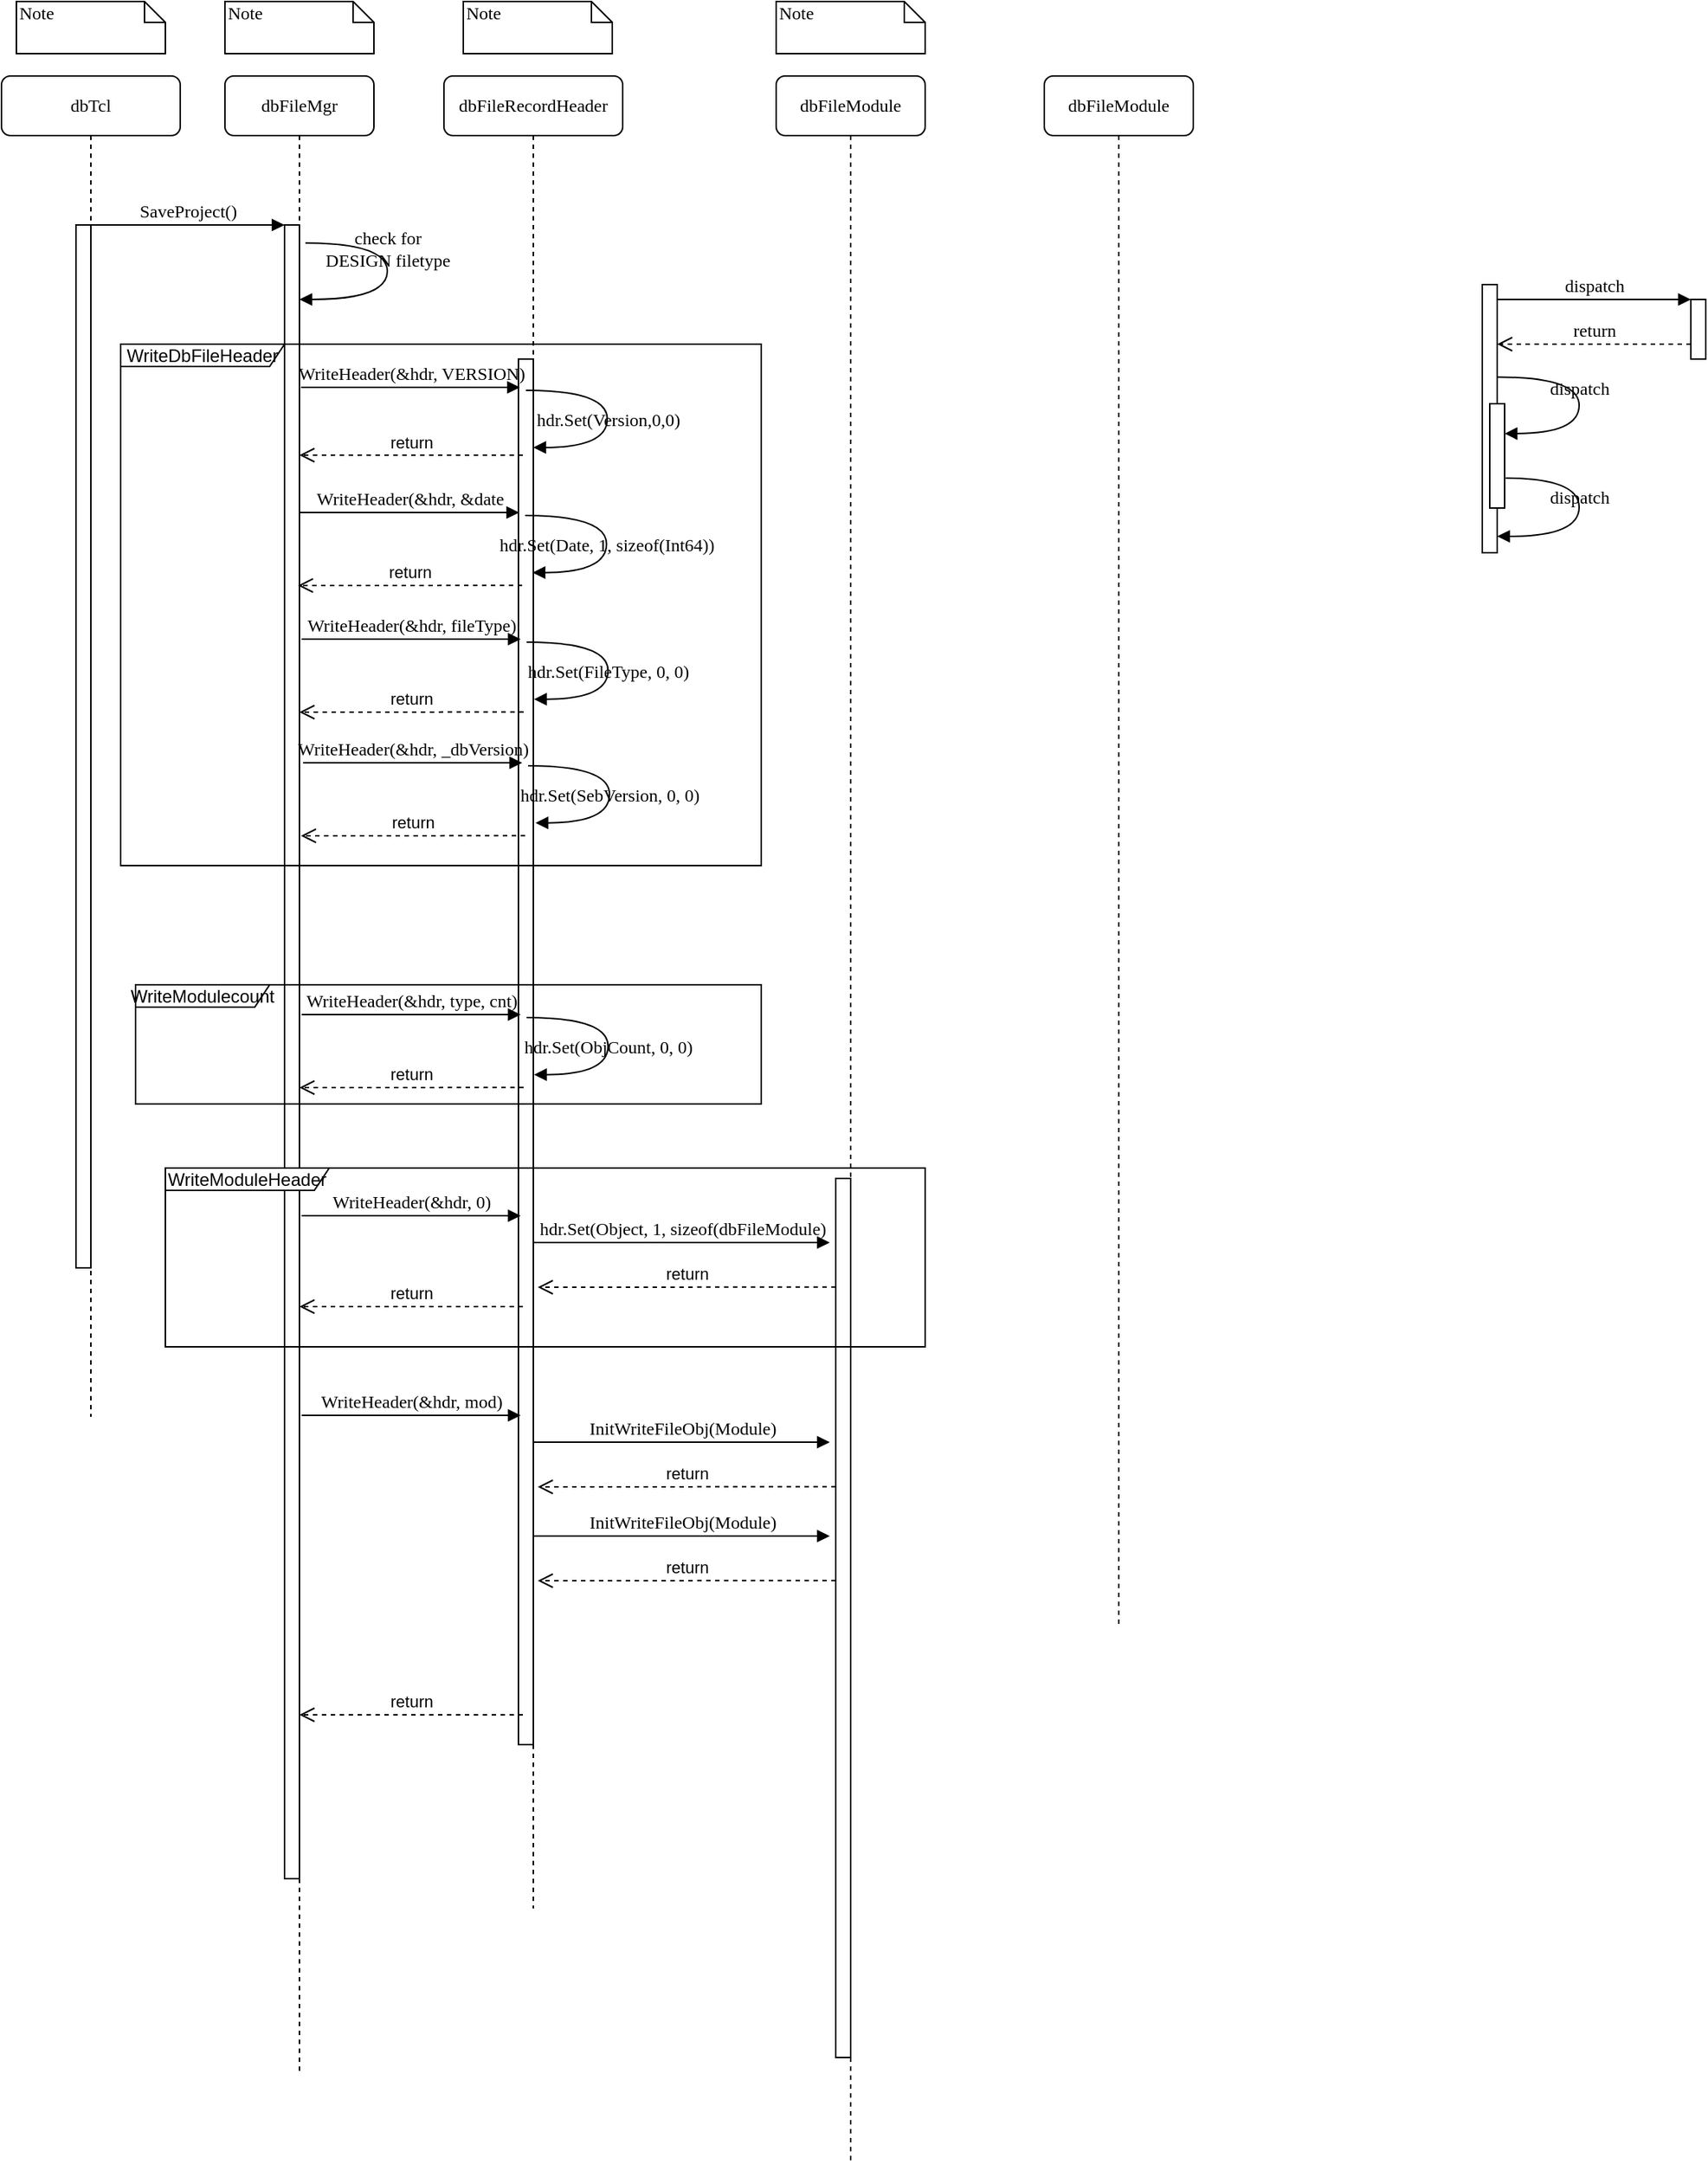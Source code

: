 <mxfile version="14.8.4" type="github">
  <diagram name="Page-1" id="13e1069c-82ec-6db2-03f1-153e76fe0fe0">
    <mxGraphModel dx="946" dy="413" grid="1" gridSize="10" guides="1" tooltips="1" connect="1" arrows="1" fold="1" page="1" pageScale="1" pageWidth="2336" pageHeight="1654" background="none" math="0" shadow="0">
      <root>
        <mxCell id="0" />
        <mxCell id="1" parent="0" />
        <mxCell id="7baba1c4bc27f4b0-2" value="dbFileMgr" style="shape=umlLifeline;perimeter=lifelinePerimeter;whiteSpace=wrap;html=1;container=1;collapsible=0;recursiveResize=0;outlineConnect=0;rounded=1;shadow=0;comic=0;labelBackgroundColor=none;strokeWidth=1;fontFamily=Verdana;fontSize=12;align=center;" parent="1" vertex="1">
          <mxGeometry x="240" y="80" width="100" height="1340" as="geometry" />
        </mxCell>
        <mxCell id="7baba1c4bc27f4b0-10" value="" style="html=1;points=[];perimeter=orthogonalPerimeter;rounded=0;shadow=0;comic=0;labelBackgroundColor=none;strokeWidth=1;fontFamily=Verdana;fontSize=12;align=center;" parent="7baba1c4bc27f4b0-2" vertex="1">
          <mxGeometry x="40" y="100" width="10" height="1110" as="geometry" />
        </mxCell>
        <mxCell id="7baba1c4bc27f4b0-3" value="dbFileRecordHeader" style="shape=umlLifeline;perimeter=lifelinePerimeter;whiteSpace=wrap;html=1;container=1;collapsible=0;recursiveResize=0;outlineConnect=0;rounded=1;shadow=0;comic=0;labelBackgroundColor=none;strokeWidth=1;fontFamily=Verdana;fontSize=12;align=center;" parent="1" vertex="1">
          <mxGeometry x="387" y="80" width="120" height="1230" as="geometry" />
        </mxCell>
        <mxCell id="7baba1c4bc27f4b0-13" value="" style="html=1;points=[];perimeter=orthogonalPerimeter;rounded=0;shadow=0;comic=0;labelBackgroundColor=none;strokeWidth=1;fontFamily=Verdana;fontSize=12;align=center;" parent="7baba1c4bc27f4b0-3" vertex="1">
          <mxGeometry x="50" y="190" width="10" height="930" as="geometry" />
        </mxCell>
        <mxCell id="7baba1c4bc27f4b0-4" value="dbFileModule" style="shape=umlLifeline;perimeter=lifelinePerimeter;whiteSpace=wrap;html=1;container=1;collapsible=0;recursiveResize=0;outlineConnect=0;rounded=1;shadow=0;comic=0;labelBackgroundColor=none;strokeWidth=1;fontFamily=Verdana;fontSize=12;align=center;" parent="1" vertex="1">
          <mxGeometry x="610" y="80" width="100" height="1400" as="geometry" />
        </mxCell>
        <mxCell id="7baba1c4bc27f4b0-8" value="dbTcl" style="shape=umlLifeline;perimeter=lifelinePerimeter;whiteSpace=wrap;html=1;container=1;collapsible=0;recursiveResize=0;outlineConnect=0;rounded=1;shadow=0;comic=0;labelBackgroundColor=none;strokeWidth=1;fontFamily=Verdana;fontSize=12;align=center;" parent="1" vertex="1">
          <mxGeometry x="90" y="80" width="120" height="900" as="geometry" />
        </mxCell>
        <mxCell id="7baba1c4bc27f4b0-9" value="" style="html=1;points=[];perimeter=orthogonalPerimeter;rounded=0;shadow=0;comic=0;labelBackgroundColor=none;strokeWidth=1;fontFamily=Verdana;fontSize=12;align=center;" parent="7baba1c4bc27f4b0-8" vertex="1">
          <mxGeometry x="50" y="100" width="10" height="700" as="geometry" />
        </mxCell>
        <mxCell id="7baba1c4bc27f4b0-16" value="" style="html=1;points=[];perimeter=orthogonalPerimeter;rounded=0;shadow=0;comic=0;labelBackgroundColor=none;strokeWidth=1;fontFamily=Verdana;fontSize=12;align=center;" parent="1" vertex="1">
          <mxGeometry x="1084" y="220" width="10" height="180" as="geometry" />
        </mxCell>
        <mxCell id="7baba1c4bc27f4b0-19" value="" style="html=1;points=[];perimeter=orthogonalPerimeter;rounded=0;shadow=0;comic=0;labelBackgroundColor=none;strokeWidth=1;fontFamily=Verdana;fontSize=12;align=center;" parent="1" vertex="1">
          <mxGeometry x="1224" y="230" width="10" height="40" as="geometry" />
        </mxCell>
        <mxCell id="7baba1c4bc27f4b0-20" value="dispatch" style="html=1;verticalAlign=bottom;endArrow=block;entryX=0;entryY=0;labelBackgroundColor=none;fontFamily=Verdana;fontSize=12;edgeStyle=elbowEdgeStyle;elbow=vertical;" parent="1" source="7baba1c4bc27f4b0-16" target="7baba1c4bc27f4b0-19" edge="1">
          <mxGeometry relative="1" as="geometry">
            <mxPoint x="1149" y="230" as="sourcePoint" />
          </mxGeometry>
        </mxCell>
        <mxCell id="7baba1c4bc27f4b0-21" value="return" style="html=1;verticalAlign=bottom;endArrow=open;dashed=1;endSize=8;labelBackgroundColor=none;fontFamily=Verdana;fontSize=12;edgeStyle=elbowEdgeStyle;elbow=vertical;" parent="1" source="7baba1c4bc27f4b0-19" target="7baba1c4bc27f4b0-16" edge="1">
          <mxGeometry relative="1" as="geometry">
            <mxPoint x="1149" y="306" as="targetPoint" />
            <Array as="points">
              <mxPoint x="1169" y="260" />
              <mxPoint x="1199" y="260" />
            </Array>
          </mxGeometry>
        </mxCell>
        <mxCell id="7baba1c4bc27f4b0-22" value="" style="html=1;points=[];perimeter=orthogonalPerimeter;rounded=0;shadow=0;comic=0;labelBackgroundColor=none;strokeWidth=1;fontFamily=Verdana;fontSize=12;align=center;" parent="1" vertex="1">
          <mxGeometry x="650" y="820" width="10" height="590" as="geometry" />
        </mxCell>
        <mxCell id="7baba1c4bc27f4b0-11" value="SaveProject()" style="html=1;verticalAlign=bottom;endArrow=block;entryX=0;entryY=0;labelBackgroundColor=none;fontFamily=Verdana;fontSize=12;edgeStyle=elbowEdgeStyle;elbow=vertical;" parent="1" source="7baba1c4bc27f4b0-9" target="7baba1c4bc27f4b0-10" edge="1">
          <mxGeometry relative="1" as="geometry">
            <mxPoint x="220" y="190" as="sourcePoint" />
          </mxGeometry>
        </mxCell>
        <mxCell id="7baba1c4bc27f4b0-34" value="" style="html=1;points=[];perimeter=orthogonalPerimeter;rounded=0;shadow=0;comic=0;labelBackgroundColor=none;strokeWidth=1;fontFamily=Verdana;fontSize=12;align=center;" parent="1" vertex="1">
          <mxGeometry x="1089" y="300" width="10" height="70" as="geometry" />
        </mxCell>
        <mxCell id="7baba1c4bc27f4b0-35" value="dispatch" style="html=1;verticalAlign=bottom;endArrow=block;labelBackgroundColor=none;fontFamily=Verdana;fontSize=12;elbow=vertical;edgeStyle=orthogonalEdgeStyle;curved=1;entryX=1;entryY=0.286;entryPerimeter=0;exitX=1.038;exitY=0.345;exitPerimeter=0;" parent="1" source="7baba1c4bc27f4b0-16" target="7baba1c4bc27f4b0-34" edge="1">
          <mxGeometry relative="1" as="geometry">
            <mxPoint x="964" y="230" as="sourcePoint" />
            <mxPoint x="1094" y="230" as="targetPoint" />
            <Array as="points">
              <mxPoint x="1149" y="282" />
              <mxPoint x="1149" y="320" />
            </Array>
          </mxGeometry>
        </mxCell>
        <mxCell id="7baba1c4bc27f4b0-36" value="dispatch" style="html=1;verticalAlign=bottom;endArrow=block;labelBackgroundColor=none;fontFamily=Verdana;fontSize=12;elbow=vertical;edgeStyle=orthogonalEdgeStyle;curved=1;exitX=1.066;exitY=0.713;exitPerimeter=0;" parent="1" source="7baba1c4bc27f4b0-34" edge="1">
          <mxGeometry relative="1" as="geometry">
            <mxPoint x="1109.333" y="350" as="sourcePoint" />
            <mxPoint x="1094" y="389" as="targetPoint" />
            <Array as="points">
              <mxPoint x="1149" y="350" />
              <mxPoint x="1149" y="389" />
            </Array>
          </mxGeometry>
        </mxCell>
        <mxCell id="7baba1c4bc27f4b0-40" value="Note" style="shape=note;whiteSpace=wrap;html=1;size=14;verticalAlign=top;align=left;spacingTop=-6;rounded=0;shadow=0;comic=0;labelBackgroundColor=none;strokeWidth=1;fontFamily=Verdana;fontSize=12" parent="1" vertex="1">
          <mxGeometry x="100" y="30" width="100" height="35" as="geometry" />
        </mxCell>
        <mxCell id="7baba1c4bc27f4b0-41" value="Note" style="shape=note;whiteSpace=wrap;html=1;size=14;verticalAlign=top;align=left;spacingTop=-6;rounded=0;shadow=0;comic=0;labelBackgroundColor=none;strokeWidth=1;fontFamily=Verdana;fontSize=12" parent="1" vertex="1">
          <mxGeometry x="240" y="30" width="100" height="35" as="geometry" />
        </mxCell>
        <mxCell id="7baba1c4bc27f4b0-42" value="Note" style="shape=note;whiteSpace=wrap;html=1;size=14;verticalAlign=top;align=left;spacingTop=-6;rounded=0;shadow=0;comic=0;labelBackgroundColor=none;strokeWidth=1;fontFamily=Verdana;fontSize=12" parent="1" vertex="1">
          <mxGeometry x="400" y="30" width="100" height="35" as="geometry" />
        </mxCell>
        <mxCell id="7baba1c4bc27f4b0-43" value="Note" style="shape=note;whiteSpace=wrap;html=1;size=14;verticalAlign=top;align=left;spacingTop=-6;rounded=0;shadow=0;comic=0;labelBackgroundColor=none;strokeWidth=1;fontFamily=Verdana;fontSize=12" parent="1" vertex="1">
          <mxGeometry x="610" y="30" width="100" height="35" as="geometry" />
        </mxCell>
        <mxCell id="d6GwyU90o3NcPy6OCHg7-1" value="check for&lt;br&gt;DESIGN filetype" style="html=1;verticalAlign=bottom;endArrow=block;labelBackgroundColor=none;fontFamily=Verdana;fontSize=12;elbow=vertical;edgeStyle=orthogonalEdgeStyle;curved=1;exitX=1.038;exitY=0.345;exitPerimeter=0;" edge="1" parent="1" target="7baba1c4bc27f4b0-2">
          <mxGeometry relative="1" as="geometry">
            <mxPoint x="294.0" y="192.08" as="sourcePoint" />
            <mxPoint x="299" y="230" as="targetPoint" />
            <Array as="points">
              <mxPoint x="349" y="192" />
              <mxPoint x="349" y="230" />
            </Array>
          </mxGeometry>
        </mxCell>
        <mxCell id="d6GwyU90o3NcPy6OCHg7-2" value="WriteDbFileHeader" style="shape=umlFrame;whiteSpace=wrap;html=1;width=110;height=15;" vertex="1" parent="1">
          <mxGeometry x="170" y="260" width="430" height="350" as="geometry" />
        </mxCell>
        <mxCell id="d6GwyU90o3NcPy6OCHg7-14" value="WriteHeader(&amp;amp;hdr, VERSION)" style="html=1;verticalAlign=bottom;endArrow=block;entryX=0;entryY=0;labelBackgroundColor=none;fontFamily=Verdana;fontSize=12;edgeStyle=elbowEdgeStyle;elbow=vertical;" edge="1" parent="1">
          <mxGeometry relative="1" as="geometry">
            <mxPoint x="291" y="289" as="sourcePoint" />
            <mxPoint x="438" y="289" as="targetPoint" />
            <Array as="points">
              <mxPoint x="411" y="289" />
              <mxPoint x="381" y="272" />
            </Array>
          </mxGeometry>
        </mxCell>
        <mxCell id="d6GwyU90o3NcPy6OCHg7-28" value="hdr.Set(Version,0,0)" style="html=1;verticalAlign=bottom;endArrow=block;labelBackgroundColor=none;fontFamily=Verdana;fontSize=12;elbow=vertical;edgeStyle=orthogonalEdgeStyle;curved=1;entryX=1;entryY=0.286;entryPerimeter=0;exitX=1.038;exitY=0.345;exitPerimeter=0;" edge="1" parent="1">
          <mxGeometry x="0.173" relative="1" as="geometry">
            <mxPoint x="442" y="291" as="sourcePoint" />
            <mxPoint x="447" y="329.333" as="targetPoint" />
            <Array as="points">
              <mxPoint x="496.667" y="291" />
              <mxPoint x="496.667" y="329" />
            </Array>
            <mxPoint as="offset" />
          </mxGeometry>
        </mxCell>
        <mxCell id="d6GwyU90o3NcPy6OCHg7-32" value="WriteHeader(&amp;amp;hdr, &amp;amp;date" style="html=1;verticalAlign=bottom;endArrow=block;entryX=0;entryY=0;labelBackgroundColor=none;fontFamily=Verdana;fontSize=12;edgeStyle=elbowEdgeStyle;elbow=vertical;" edge="1" parent="1">
          <mxGeometry relative="1" as="geometry">
            <mxPoint x="290.5" y="373" as="sourcePoint" />
            <mxPoint x="437.5" y="373" as="targetPoint" />
            <Array as="points">
              <mxPoint x="410.5" y="373" />
              <mxPoint x="380.5" y="356" />
            </Array>
          </mxGeometry>
        </mxCell>
        <mxCell id="d6GwyU90o3NcPy6OCHg7-33" value="return" style="html=1;verticalAlign=bottom;endArrow=open;dashed=1;endSize=8;exitX=0.3;exitY=0.194;exitDx=0;exitDy=0;exitPerimeter=0;" edge="1" parent="1">
          <mxGeometry relative="1" as="geometry">
            <mxPoint x="439.5" y="421.9" as="sourcePoint" />
            <mxPoint x="289" y="422" as="targetPoint" />
          </mxGeometry>
        </mxCell>
        <mxCell id="d6GwyU90o3NcPy6OCHg7-34" value="hdr.Set(Date, 1, sizeof(Int64))" style="html=1;verticalAlign=bottom;endArrow=block;labelBackgroundColor=none;fontFamily=Verdana;fontSize=12;elbow=vertical;edgeStyle=orthogonalEdgeStyle;curved=1;entryX=1;entryY=0.286;entryPerimeter=0;exitX=1.038;exitY=0.345;exitPerimeter=0;" edge="1" parent="1">
          <mxGeometry x="0.173" relative="1" as="geometry">
            <mxPoint x="441.5" y="375" as="sourcePoint" />
            <mxPoint x="446.5" y="413.333" as="targetPoint" />
            <Array as="points">
              <mxPoint x="496.167" y="375" />
              <mxPoint x="496.167" y="413" />
            </Array>
            <mxPoint as="offset" />
          </mxGeometry>
        </mxCell>
        <mxCell id="d6GwyU90o3NcPy6OCHg7-35" value="WriteHeader(&amp;amp;hdr, fileType)" style="html=1;verticalAlign=bottom;endArrow=block;entryX=0;entryY=0;labelBackgroundColor=none;fontFamily=Verdana;fontSize=12;edgeStyle=elbowEdgeStyle;elbow=vertical;" edge="1" parent="1">
          <mxGeometry relative="1" as="geometry">
            <mxPoint x="291.5" y="458" as="sourcePoint" />
            <mxPoint x="438.5" y="458" as="targetPoint" />
            <Array as="points">
              <mxPoint x="411.5" y="458" />
              <mxPoint x="381.5" y="441" />
            </Array>
          </mxGeometry>
        </mxCell>
        <mxCell id="d6GwyU90o3NcPy6OCHg7-36" value="return" style="html=1;verticalAlign=bottom;endArrow=open;dashed=1;endSize=8;exitX=0.3;exitY=0.194;exitDx=0;exitDy=0;exitPerimeter=0;" edge="1" parent="1">
          <mxGeometry relative="1" as="geometry">
            <mxPoint x="440.5" y="506.9" as="sourcePoint" />
            <mxPoint x="290" y="507" as="targetPoint" />
          </mxGeometry>
        </mxCell>
        <mxCell id="d6GwyU90o3NcPy6OCHg7-37" value="hdr.Set(FileType, 0, 0)" style="html=1;verticalAlign=bottom;endArrow=block;labelBackgroundColor=none;fontFamily=Verdana;fontSize=12;elbow=vertical;edgeStyle=orthogonalEdgeStyle;curved=1;entryX=1;entryY=0.286;entryPerimeter=0;exitX=1.038;exitY=0.345;exitPerimeter=0;" edge="1" parent="1">
          <mxGeometry x="0.173" relative="1" as="geometry">
            <mxPoint x="442.5" y="460" as="sourcePoint" />
            <mxPoint x="447.5" y="498.333" as="targetPoint" />
            <Array as="points">
              <mxPoint x="497.167" y="460" />
              <mxPoint x="497.167" y="498" />
            </Array>
            <mxPoint as="offset" />
          </mxGeometry>
        </mxCell>
        <mxCell id="d6GwyU90o3NcPy6OCHg7-38" value="WriteHeader(&amp;amp;hdr, _dbVersion)" style="html=1;verticalAlign=bottom;endArrow=block;entryX=0;entryY=0;labelBackgroundColor=none;fontFamily=Verdana;fontSize=12;edgeStyle=elbowEdgeStyle;elbow=vertical;" edge="1" parent="1">
          <mxGeometry relative="1" as="geometry">
            <mxPoint x="292.5" y="541" as="sourcePoint" />
            <mxPoint x="439.5" y="541" as="targetPoint" />
            <Array as="points">
              <mxPoint x="412.5" y="541" />
              <mxPoint x="382.5" y="524" />
            </Array>
          </mxGeometry>
        </mxCell>
        <mxCell id="d6GwyU90o3NcPy6OCHg7-39" value="return" style="html=1;verticalAlign=bottom;endArrow=open;dashed=1;endSize=8;exitX=0.3;exitY=0.194;exitDx=0;exitDy=0;exitPerimeter=0;" edge="1" parent="1">
          <mxGeometry relative="1" as="geometry">
            <mxPoint x="441.5" y="589.9" as="sourcePoint" />
            <mxPoint x="291" y="590" as="targetPoint" />
          </mxGeometry>
        </mxCell>
        <mxCell id="d6GwyU90o3NcPy6OCHg7-40" value="hdr.Set(SebVersion, 0, 0)" style="html=1;verticalAlign=bottom;endArrow=block;labelBackgroundColor=none;fontFamily=Verdana;fontSize=12;elbow=vertical;edgeStyle=orthogonalEdgeStyle;curved=1;entryX=1;entryY=0.286;entryPerimeter=0;exitX=1.038;exitY=0.345;exitPerimeter=0;" edge="1" parent="1">
          <mxGeometry x="0.173" relative="1" as="geometry">
            <mxPoint x="443.5" y="543" as="sourcePoint" />
            <mxPoint x="448.5" y="581.333" as="targetPoint" />
            <Array as="points">
              <mxPoint x="498.167" y="543" />
              <mxPoint x="498.167" y="581" />
            </Array>
            <mxPoint as="offset" />
          </mxGeometry>
        </mxCell>
        <mxCell id="d6GwyU90o3NcPy6OCHg7-41" value="WriteHeader(&amp;amp;hdr, type, cnt)" style="html=1;verticalAlign=bottom;endArrow=block;entryX=0;entryY=0;labelBackgroundColor=none;fontFamily=Verdana;fontSize=12;edgeStyle=elbowEdgeStyle;elbow=vertical;" edge="1" parent="1">
          <mxGeometry relative="1" as="geometry">
            <mxPoint x="291.5" y="710" as="sourcePoint" />
            <mxPoint x="438.5" y="710" as="targetPoint" />
            <Array as="points">
              <mxPoint x="411.5" y="710" />
              <mxPoint x="381.5" y="693" />
            </Array>
          </mxGeometry>
        </mxCell>
        <mxCell id="d6GwyU90o3NcPy6OCHg7-42" value="return" style="html=1;verticalAlign=bottom;endArrow=open;dashed=1;endSize=8;exitX=0.3;exitY=0.194;exitDx=0;exitDy=0;exitPerimeter=0;" edge="1" parent="1">
          <mxGeometry relative="1" as="geometry">
            <mxPoint x="440.5" y="758.9" as="sourcePoint" />
            <mxPoint x="290" y="759" as="targetPoint" />
          </mxGeometry>
        </mxCell>
        <mxCell id="d6GwyU90o3NcPy6OCHg7-43" value="hdr.Set(ObjCount, 0, 0)" style="html=1;verticalAlign=bottom;endArrow=block;labelBackgroundColor=none;fontFamily=Verdana;fontSize=12;elbow=vertical;edgeStyle=orthogonalEdgeStyle;curved=1;entryX=1;entryY=0.286;entryPerimeter=0;exitX=1.038;exitY=0.345;exitPerimeter=0;" edge="1" parent="1">
          <mxGeometry x="0.173" relative="1" as="geometry">
            <mxPoint x="442.5" y="712" as="sourcePoint" />
            <mxPoint x="447.5" y="750.333" as="targetPoint" />
            <Array as="points">
              <mxPoint x="497.167" y="712" />
              <mxPoint x="497.167" y="750" />
            </Array>
            <mxPoint as="offset" />
          </mxGeometry>
        </mxCell>
        <mxCell id="d6GwyU90o3NcPy6OCHg7-44" value="WriteModulecount" style="shape=umlFrame;whiteSpace=wrap;html=1;width=90;height=15;" vertex="1" parent="1">
          <mxGeometry x="180" y="690" width="420" height="80" as="geometry" />
        </mxCell>
        <mxCell id="d6GwyU90o3NcPy6OCHg7-45" value="WriteHeader(&amp;amp;hdr, 0)" style="html=1;verticalAlign=bottom;endArrow=block;entryX=0;entryY=0;labelBackgroundColor=none;fontFamily=Verdana;fontSize=12;edgeStyle=elbowEdgeStyle;elbow=vertical;" edge="1" parent="1">
          <mxGeometry relative="1" as="geometry">
            <mxPoint x="291.5" y="845" as="sourcePoint" />
            <mxPoint x="438.5" y="845" as="targetPoint" />
            <Array as="points">
              <mxPoint x="411.5" y="845" />
              <mxPoint x="381.5" y="828" />
            </Array>
          </mxGeometry>
        </mxCell>
        <mxCell id="d6GwyU90o3NcPy6OCHg7-46" value="return" style="html=1;verticalAlign=bottom;endArrow=open;dashed=1;endSize=8;" edge="1" parent="1">
          <mxGeometry relative="1" as="geometry">
            <mxPoint x="440" y="906" as="sourcePoint" />
            <mxPoint x="290" y="906" as="targetPoint" />
          </mxGeometry>
        </mxCell>
        <mxCell id="d6GwyU90o3NcPy6OCHg7-48" value="hdr.Set(Object, 1, sizeof(dbFileModule)" style="html=1;verticalAlign=bottom;endArrow=block;labelBackgroundColor=none;fontFamily=Verdana;fontSize=12;edgeStyle=elbowEdgeStyle;elbow=vertical;" edge="1" parent="1">
          <mxGeometry relative="1" as="geometry">
            <mxPoint x="446.5" y="863" as="sourcePoint" />
            <mxPoint x="646" y="863" as="targetPoint" />
            <Array as="points">
              <mxPoint x="590" y="863" />
              <mxPoint x="560" y="846" />
            </Array>
          </mxGeometry>
        </mxCell>
        <mxCell id="d6GwyU90o3NcPy6OCHg7-49" value="return" style="html=1;verticalAlign=bottom;endArrow=open;dashed=1;endSize=8;exitX=0;exitY=0.172;exitDx=0;exitDy=0;exitPerimeter=0;" edge="1" parent="1">
          <mxGeometry relative="1" as="geometry">
            <mxPoint x="650" y="892.88" as="sourcePoint" />
            <mxPoint x="450" y="893" as="targetPoint" />
          </mxGeometry>
        </mxCell>
        <mxCell id="d6GwyU90o3NcPy6OCHg7-50" value="WriteModuleHeader" style="shape=umlFrame;whiteSpace=wrap;html=1;width=110;height=15;" vertex="1" parent="1">
          <mxGeometry x="200" y="813" width="510" height="120" as="geometry" />
        </mxCell>
        <mxCell id="d6GwyU90o3NcPy6OCHg7-52" value="dbFileModule" style="shape=umlLifeline;perimeter=lifelinePerimeter;whiteSpace=wrap;html=1;container=1;collapsible=0;recursiveResize=0;outlineConnect=0;rounded=1;shadow=0;comic=0;labelBackgroundColor=none;strokeWidth=1;fontFamily=Verdana;fontSize=12;align=center;" vertex="1" parent="1">
          <mxGeometry x="790" y="80" width="100" height="1040" as="geometry" />
        </mxCell>
        <mxCell id="d6GwyU90o3NcPy6OCHg7-53" value="WriteHeader(&amp;amp;hdr, mod)" style="html=1;verticalAlign=bottom;endArrow=block;entryX=0;entryY=0;labelBackgroundColor=none;fontFamily=Verdana;fontSize=12;edgeStyle=elbowEdgeStyle;elbow=vertical;" edge="1" parent="1">
          <mxGeometry relative="1" as="geometry">
            <mxPoint x="291.5" y="979" as="sourcePoint" />
            <mxPoint x="438.5" y="979" as="targetPoint" />
            <Array as="points">
              <mxPoint x="411.5" y="979" />
              <mxPoint x="381.5" y="962" />
            </Array>
          </mxGeometry>
        </mxCell>
        <mxCell id="d6GwyU90o3NcPy6OCHg7-54" value="return" style="html=1;verticalAlign=bottom;endArrow=open;dashed=1;endSize=8;" edge="1" parent="1">
          <mxGeometry relative="1" as="geometry">
            <mxPoint x="440" y="1180" as="sourcePoint" />
            <mxPoint x="290" y="1180" as="targetPoint" />
          </mxGeometry>
        </mxCell>
        <mxCell id="d6GwyU90o3NcPy6OCHg7-55" value="InitWriteFileObj(Module)" style="html=1;verticalAlign=bottom;endArrow=block;labelBackgroundColor=none;fontFamily=Verdana;fontSize=12;edgeStyle=elbowEdgeStyle;elbow=vertical;" edge="1" parent="1">
          <mxGeometry relative="1" as="geometry">
            <mxPoint x="446.5" y="997" as="sourcePoint" />
            <mxPoint x="646" y="997" as="targetPoint" />
            <Array as="points">
              <mxPoint x="590" y="997" />
              <mxPoint x="560" y="980" />
            </Array>
          </mxGeometry>
        </mxCell>
        <mxCell id="d6GwyU90o3NcPy6OCHg7-56" value="return" style="html=1;verticalAlign=bottom;endArrow=open;dashed=1;endSize=8;exitX=0;exitY=0.172;exitDx=0;exitDy=0;exitPerimeter=0;" edge="1" parent="1">
          <mxGeometry relative="1" as="geometry">
            <mxPoint x="650" y="1026.88" as="sourcePoint" />
            <mxPoint x="450" y="1027" as="targetPoint" />
          </mxGeometry>
        </mxCell>
        <mxCell id="d6GwyU90o3NcPy6OCHg7-59" value="InitWriteFileObj(Module)" style="html=1;verticalAlign=bottom;endArrow=block;labelBackgroundColor=none;fontFamily=Verdana;fontSize=12;edgeStyle=elbowEdgeStyle;elbow=vertical;" edge="1" parent="1">
          <mxGeometry relative="1" as="geometry">
            <mxPoint x="446.5" y="1060" as="sourcePoint" />
            <mxPoint x="646" y="1060" as="targetPoint" />
            <Array as="points">
              <mxPoint x="590" y="1060" />
              <mxPoint x="560" y="1043" />
            </Array>
          </mxGeometry>
        </mxCell>
        <mxCell id="d6GwyU90o3NcPy6OCHg7-60" value="return" style="html=1;verticalAlign=bottom;endArrow=open;dashed=1;endSize=8;exitX=0;exitY=0.172;exitDx=0;exitDy=0;exitPerimeter=0;" edge="1" parent="1">
          <mxGeometry relative="1" as="geometry">
            <mxPoint x="650" y="1089.88" as="sourcePoint" />
            <mxPoint x="450" y="1090" as="targetPoint" />
          </mxGeometry>
        </mxCell>
        <mxCell id="d6GwyU90o3NcPy6OCHg7-62" value="return" style="html=1;verticalAlign=bottom;endArrow=open;dashed=1;endSize=8;" edge="1" parent="1">
          <mxGeometry relative="1" as="geometry">
            <mxPoint x="440" y="334.5" as="sourcePoint" />
            <mxPoint x="290" y="334.5" as="targetPoint" />
          </mxGeometry>
        </mxCell>
      </root>
    </mxGraphModel>
  </diagram>
</mxfile>
